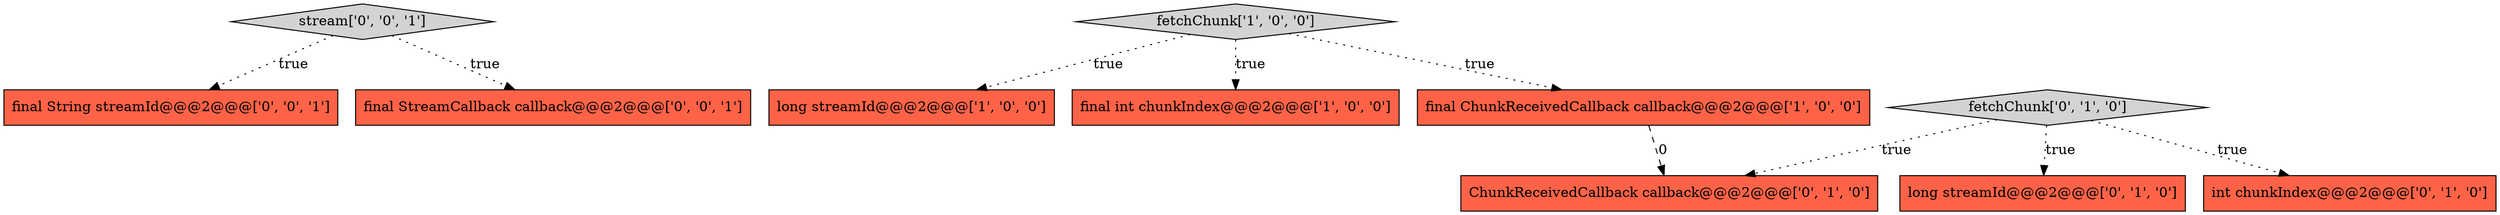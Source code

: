 digraph {
8 [style = filled, label = "stream['0', '0', '1']", fillcolor = lightgray, shape = diamond image = "AAA0AAABBB3BBB"];
1 [style = filled, label = "long streamId@@@2@@@['1', '0', '0']", fillcolor = tomato, shape = box image = "AAA0AAABBB1BBB"];
3 [style = filled, label = "fetchChunk['1', '0', '0']", fillcolor = lightgray, shape = diamond image = "AAA0AAABBB1BBB"];
9 [style = filled, label = "final String streamId@@@2@@@['0', '0', '1']", fillcolor = tomato, shape = box image = "AAA0AAABBB3BBB"];
6 [style = filled, label = "ChunkReceivedCallback callback@@@2@@@['0', '1', '0']", fillcolor = tomato, shape = box image = "AAA1AAABBB2BBB"];
5 [style = filled, label = "long streamId@@@2@@@['0', '1', '0']", fillcolor = tomato, shape = box image = "AAA0AAABBB2BBB"];
0 [style = filled, label = "final int chunkIndex@@@2@@@['1', '0', '0']", fillcolor = tomato, shape = box image = "AAA0AAABBB1BBB"];
2 [style = filled, label = "final ChunkReceivedCallback callback@@@2@@@['1', '0', '0']", fillcolor = tomato, shape = box image = "AAA1AAABBB1BBB"];
4 [style = filled, label = "int chunkIndex@@@2@@@['0', '1', '0']", fillcolor = tomato, shape = box image = "AAA0AAABBB2BBB"];
7 [style = filled, label = "fetchChunk['0', '1', '0']", fillcolor = lightgray, shape = diamond image = "AAA0AAABBB2BBB"];
10 [style = filled, label = "final StreamCallback callback@@@2@@@['0', '0', '1']", fillcolor = tomato, shape = box image = "AAA0AAABBB3BBB"];
7->6 [style = dotted, label="true"];
8->9 [style = dotted, label="true"];
8->10 [style = dotted, label="true"];
3->1 [style = dotted, label="true"];
3->0 [style = dotted, label="true"];
7->4 [style = dotted, label="true"];
3->2 [style = dotted, label="true"];
7->5 [style = dotted, label="true"];
2->6 [style = dashed, label="0"];
}
